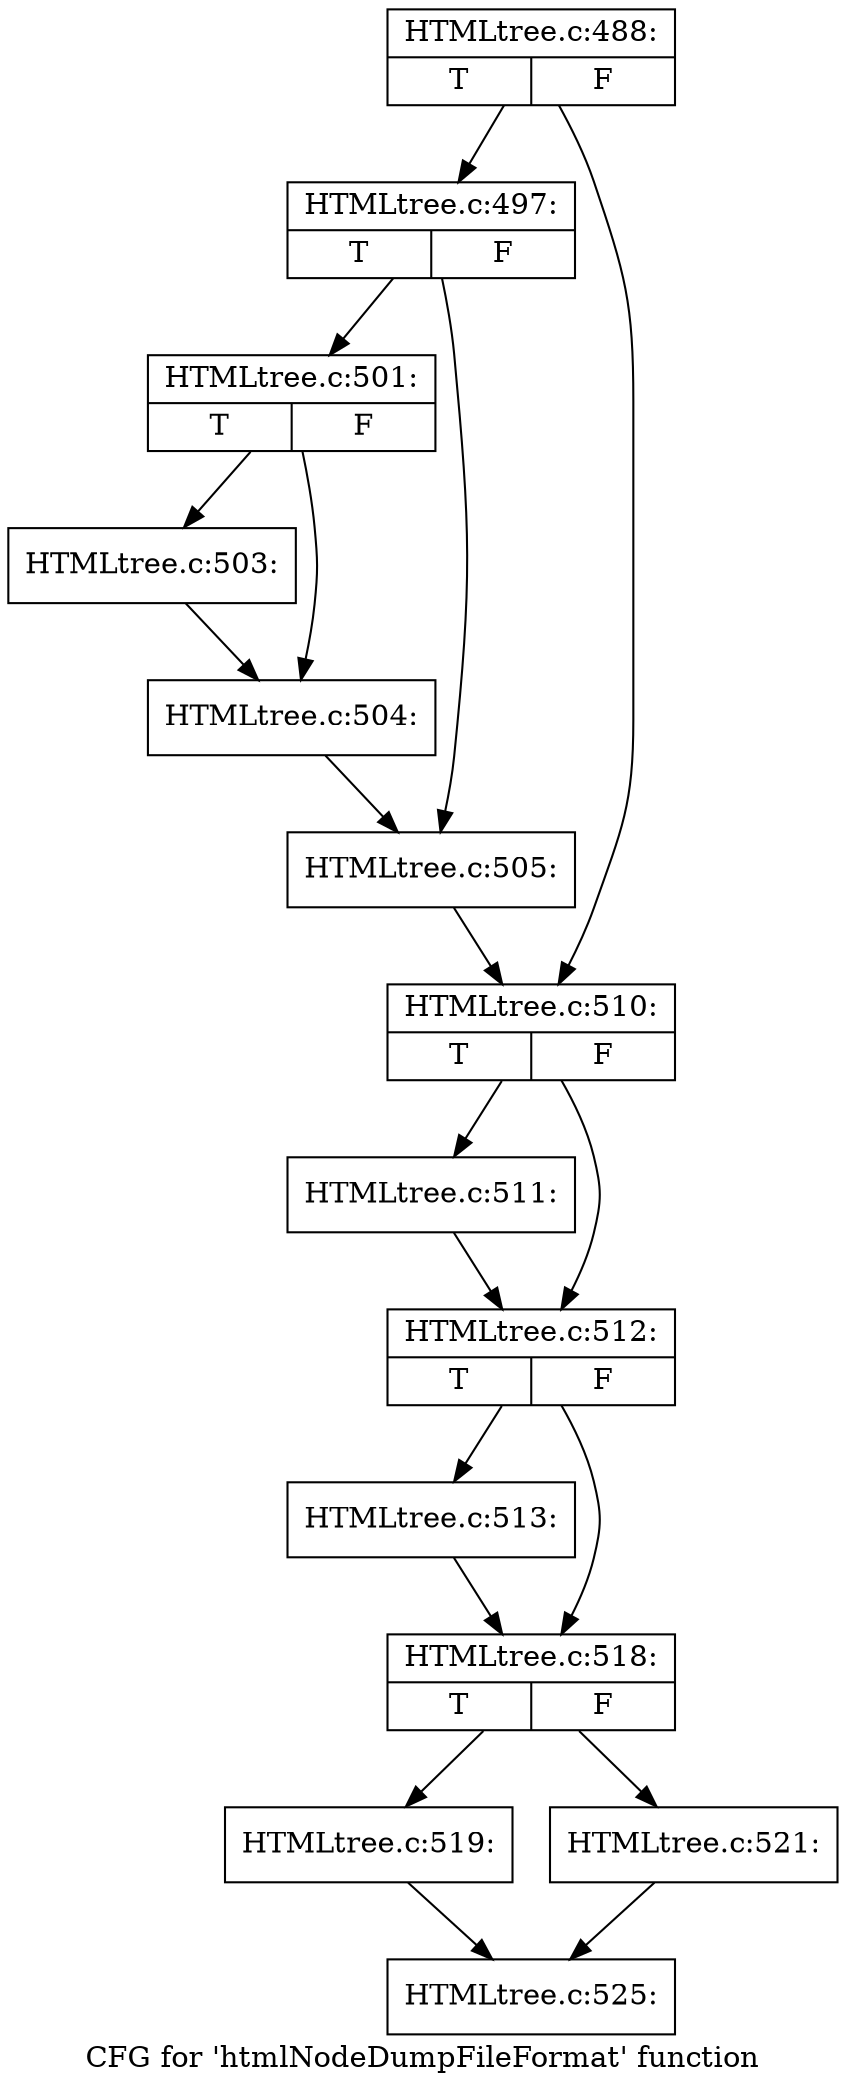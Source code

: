 digraph "CFG for 'htmlNodeDumpFileFormat' function" {
	label="CFG for 'htmlNodeDumpFileFormat' function";

	Node0x431add0 [shape=record,label="{HTMLtree.c:488:|{<s0>T|<s1>F}}"];
	Node0x431add0 -> Node0x4326760;
	Node0x431add0 -> Node0x43267b0;
	Node0x4326760 [shape=record,label="{HTMLtree.c:497:|{<s0>T|<s1>F}}"];
	Node0x4326760 -> Node0x4328050;
	Node0x4326760 -> Node0x43283e0;
	Node0x4328050 [shape=record,label="{HTMLtree.c:501:|{<s0>T|<s1>F}}"];
	Node0x4328050 -> Node0x4328820;
	Node0x4328050 -> Node0x4328b10;
	Node0x4328820 [shape=record,label="{HTMLtree.c:503:}"];
	Node0x4328820 -> Node0x4328b10;
	Node0x4328b10 [shape=record,label="{HTMLtree.c:504:}"];
	Node0x4328b10 -> Node0x43283e0;
	Node0x43283e0 [shape=record,label="{HTMLtree.c:505:}"];
	Node0x43283e0 -> Node0x43267b0;
	Node0x43267b0 [shape=record,label="{HTMLtree.c:510:|{<s0>T|<s1>F}}"];
	Node0x43267b0 -> Node0x4336550;
	Node0x43267b0 -> Node0x43365a0;
	Node0x4336550 [shape=record,label="{HTMLtree.c:511:}"];
	Node0x4336550 -> Node0x43365a0;
	Node0x43365a0 [shape=record,label="{HTMLtree.c:512:|{<s0>T|<s1>F}}"];
	Node0x43365a0 -> Node0x432f580;
	Node0x43365a0 -> Node0x432f5d0;
	Node0x432f580 [shape=record,label="{HTMLtree.c:513:}"];
	Node0x432f580 -> Node0x432f5d0;
	Node0x432f5d0 [shape=record,label="{HTMLtree.c:518:|{<s0>T|<s1>F}}"];
	Node0x432f5d0 -> Node0x4330500;
	Node0x432f5d0 -> Node0x4330830;
	Node0x4330500 [shape=record,label="{HTMLtree.c:519:}"];
	Node0x4330500 -> Node0x431b100;
	Node0x4330830 [shape=record,label="{HTMLtree.c:521:}"];
	Node0x4330830 -> Node0x431b100;
	Node0x431b100 [shape=record,label="{HTMLtree.c:525:}"];
}
